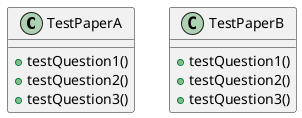 @startuml 1
class TestPaperA{
    + testQuestion1()
    + testQuestion2()
    + testQuestion3()
}
class TestPaperB{
    + testQuestion1()
    + testQuestion2()
    + testQuestion3()
}
@enduml 